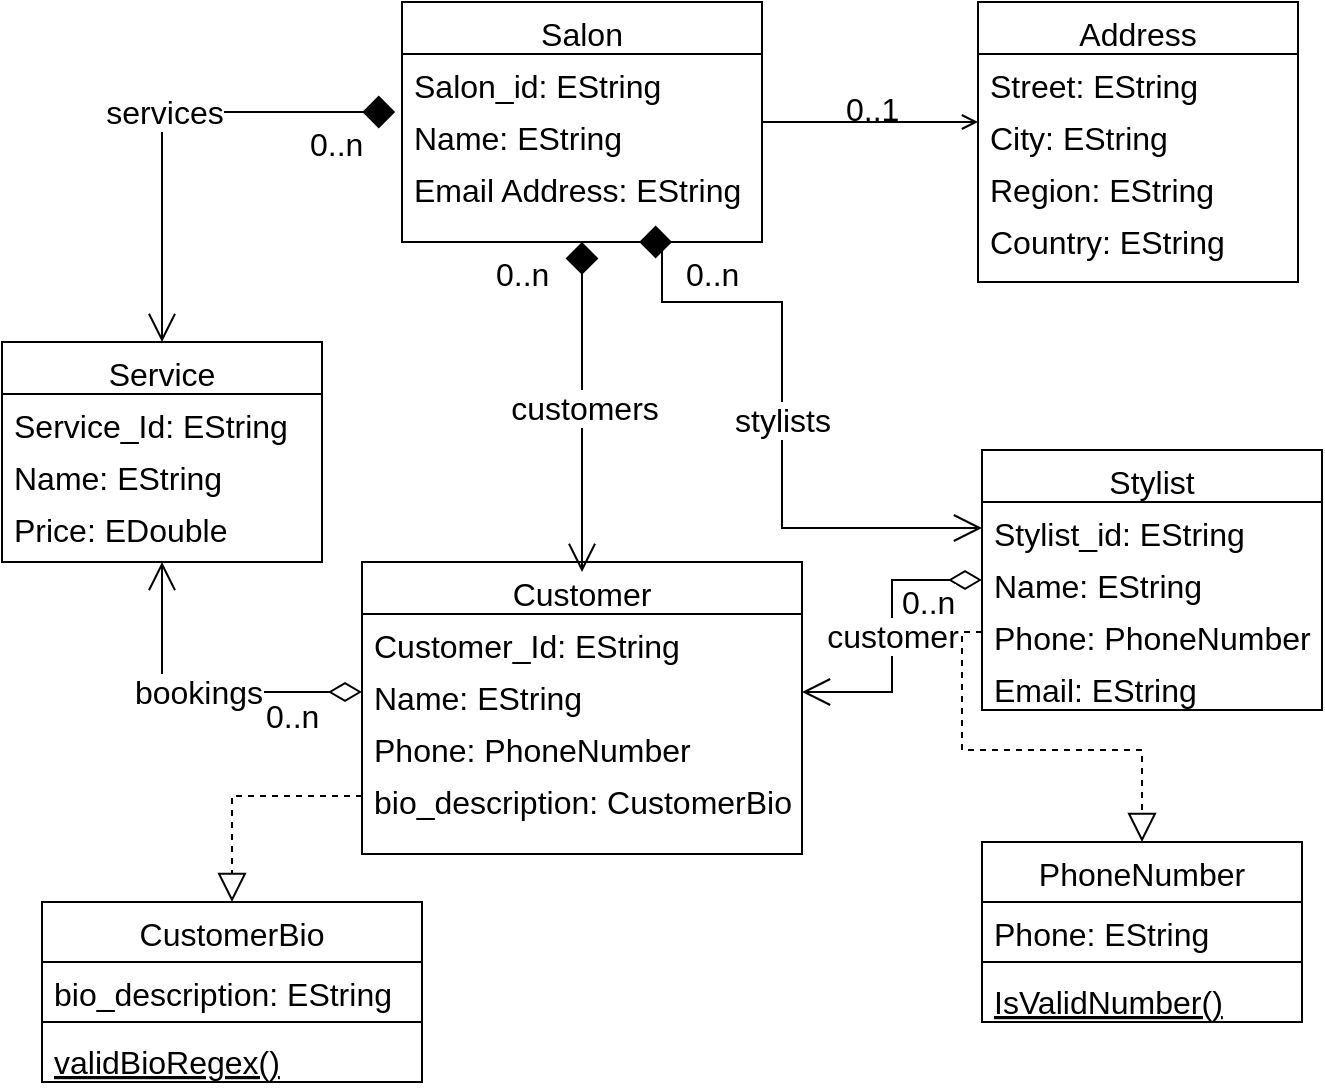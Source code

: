<mxfile version="15.4.0" type="device"><diagram id="C5RBs43oDa-KdzZeNtuy" name="Page-1"><mxGraphModel dx="946" dy="630" grid="1" gridSize="10" guides="1" tooltips="1" connect="1" arrows="1" fold="1" page="1" pageScale="1" pageWidth="413" pageHeight="583" math="0" shadow="0"><root><mxCell id="WIyWlLk6GJQsqaUBKTNV-0"/><mxCell id="WIyWlLk6GJQsqaUBKTNV-1" parent="WIyWlLk6GJQsqaUBKTNV-0"/><mxCell id="zkfFHV4jXpPFQw0GAbJ--0" value="Salon" style="swimlane;fontStyle=0;align=center;verticalAlign=top;childLayout=stackLayout;horizontal=1;startSize=26;horizontalStack=0;resizeParent=1;resizeLast=0;collapsible=1;marginBottom=0;rounded=0;shadow=0;strokeWidth=1;fontSize=16;" parent="WIyWlLk6GJQsqaUBKTNV-1" vertex="1"><mxGeometry x="220" y="120" width="180" height="120" as="geometry"><mxRectangle x="230" y="140" width="160" height="26" as="alternateBounds"/></mxGeometry></mxCell><mxCell id="zkfFHV4jXpPFQw0GAbJ--1" value="Salon_id: EString" style="text;align=left;verticalAlign=top;spacingLeft=4;spacingRight=4;overflow=hidden;rotatable=0;points=[[0,0.5],[1,0.5]];portConstraint=eastwest;fontSize=16;" parent="zkfFHV4jXpPFQw0GAbJ--0" vertex="1"><mxGeometry y="26" width="180" height="26" as="geometry"/></mxCell><mxCell id="zkfFHV4jXpPFQw0GAbJ--2" value="Name: EString" style="text;align=left;verticalAlign=top;spacingLeft=4;spacingRight=4;overflow=hidden;rotatable=0;points=[[0,0.5],[1,0.5]];portConstraint=eastwest;rounded=0;shadow=0;html=0;fontSize=16;" parent="zkfFHV4jXpPFQw0GAbJ--0" vertex="1"><mxGeometry y="52" width="180" height="26" as="geometry"/></mxCell><mxCell id="zkfFHV4jXpPFQw0GAbJ--3" value="Email Address: EString" style="text;align=left;verticalAlign=top;spacingLeft=4;spacingRight=4;overflow=hidden;rotatable=0;points=[[0,0.5],[1,0.5]];portConstraint=eastwest;rounded=0;shadow=0;html=0;fontSize=16;" parent="zkfFHV4jXpPFQw0GAbJ--0" vertex="1"><mxGeometry y="78" width="180" height="26" as="geometry"/></mxCell><mxCell id="zkfFHV4jXpPFQw0GAbJ--6" value="Customer" style="swimlane;fontStyle=0;align=center;verticalAlign=top;childLayout=stackLayout;horizontal=1;startSize=26;horizontalStack=0;resizeParent=1;resizeLast=0;collapsible=1;marginBottom=0;rounded=0;shadow=0;strokeWidth=1;fontSize=16;" parent="WIyWlLk6GJQsqaUBKTNV-1" vertex="1"><mxGeometry x="200" y="400" width="220" height="146" as="geometry"><mxRectangle x="130" y="380" width="160" height="26" as="alternateBounds"/></mxGeometry></mxCell><mxCell id="zkfFHV4jXpPFQw0GAbJ--7" value="Customer_Id: EString" style="text;align=left;verticalAlign=top;spacingLeft=4;spacingRight=4;overflow=hidden;rotatable=0;points=[[0,0.5],[1,0.5]];portConstraint=eastwest;fontSize=16;" parent="zkfFHV4jXpPFQw0GAbJ--6" vertex="1"><mxGeometry y="26" width="220" height="26" as="geometry"/></mxCell><mxCell id="zkfFHV4jXpPFQw0GAbJ--8" value="Name: EString" style="text;align=left;verticalAlign=top;spacingLeft=4;spacingRight=4;overflow=hidden;rotatable=0;points=[[0,0.5],[1,0.5]];portConstraint=eastwest;rounded=0;shadow=0;html=0;fontSize=16;" parent="zkfFHV4jXpPFQw0GAbJ--6" vertex="1"><mxGeometry y="52" width="220" height="26" as="geometry"/></mxCell><mxCell id="zkfFHV4jXpPFQw0GAbJ--11" value="Phone: PhoneNumber" style="text;align=left;verticalAlign=top;spacingLeft=4;spacingRight=4;overflow=hidden;rotatable=0;points=[[0,0.5],[1,0.5]];portConstraint=eastwest;fontSize=16;" parent="zkfFHV4jXpPFQw0GAbJ--6" vertex="1"><mxGeometry y="78" width="220" height="26" as="geometry"/></mxCell><mxCell id="8ovqadVFOVKtWR4_sNka-15" value="bio_description: CustomerBio" style="text;align=left;verticalAlign=top;spacingLeft=4;spacingRight=4;overflow=hidden;rotatable=0;points=[[0,0.5],[1,0.5]];portConstraint=eastwest;fontSize=16;" parent="zkfFHV4jXpPFQw0GAbJ--6" vertex="1"><mxGeometry y="104" width="220" height="26" as="geometry"/></mxCell><mxCell id="zkfFHV4jXpPFQw0GAbJ--13" value="Stylist" style="swimlane;fontStyle=0;align=center;verticalAlign=top;childLayout=stackLayout;horizontal=1;startSize=26;horizontalStack=0;resizeParent=1;resizeLast=0;collapsible=1;marginBottom=0;rounded=0;shadow=0;strokeWidth=1;fontSize=16;" parent="WIyWlLk6GJQsqaUBKTNV-1" vertex="1"><mxGeometry x="510" y="344" width="170" height="130" as="geometry"><mxRectangle x="340" y="380" width="170" height="26" as="alternateBounds"/></mxGeometry></mxCell><mxCell id="zkfFHV4jXpPFQw0GAbJ--14" value="Stylist_id: EString" style="text;align=left;verticalAlign=top;spacingLeft=4;spacingRight=4;overflow=hidden;rotatable=0;points=[[0,0.5],[1,0.5]];portConstraint=eastwest;fontSize=16;" parent="zkfFHV4jXpPFQw0GAbJ--13" vertex="1"><mxGeometry y="26" width="170" height="26" as="geometry"/></mxCell><mxCell id="8ovqadVFOVKtWR4_sNka-0" value="Name: EString" style="text;align=left;verticalAlign=top;spacingLeft=4;spacingRight=4;overflow=hidden;rotatable=0;points=[[0,0.5],[1,0.5]];portConstraint=eastwest;fontSize=16;" parent="zkfFHV4jXpPFQw0GAbJ--13" vertex="1"><mxGeometry y="52" width="170" height="26" as="geometry"/></mxCell><mxCell id="8ovqadVFOVKtWR4_sNka-1" value="Phone: PhoneNumber" style="text;align=left;verticalAlign=top;spacingLeft=4;spacingRight=4;overflow=hidden;rotatable=0;points=[[0,0.5],[1,0.5]];portConstraint=eastwest;fontSize=16;" parent="zkfFHV4jXpPFQw0GAbJ--13" vertex="1"><mxGeometry y="78" width="170" height="26" as="geometry"/></mxCell><mxCell id="8ovqadVFOVKtWR4_sNka-2" value="Email: EString" style="text;align=left;verticalAlign=top;spacingLeft=4;spacingRight=4;overflow=hidden;rotatable=0;points=[[0,0.5],[1,0.5]];portConstraint=eastwest;fontSize=16;" parent="zkfFHV4jXpPFQw0GAbJ--13" vertex="1"><mxGeometry y="104" width="170" height="26" as="geometry"/></mxCell><mxCell id="zkfFHV4jXpPFQw0GAbJ--17" value="Address" style="swimlane;fontStyle=0;align=center;verticalAlign=top;childLayout=stackLayout;horizontal=1;startSize=26;horizontalStack=0;resizeParent=1;resizeLast=0;collapsible=1;marginBottom=0;rounded=0;shadow=0;strokeWidth=1;fontSize=16;" parent="WIyWlLk6GJQsqaUBKTNV-1" vertex="1"><mxGeometry x="508" y="120" width="160" height="140" as="geometry"><mxRectangle x="550" y="140" width="160" height="26" as="alternateBounds"/></mxGeometry></mxCell><mxCell id="zkfFHV4jXpPFQw0GAbJ--18" value="Street: EString" style="text;align=left;verticalAlign=top;spacingLeft=4;spacingRight=4;overflow=hidden;rotatable=0;points=[[0,0.5],[1,0.5]];portConstraint=eastwest;fontSize=16;" parent="zkfFHV4jXpPFQw0GAbJ--17" vertex="1"><mxGeometry y="26" width="160" height="26" as="geometry"/></mxCell><mxCell id="zkfFHV4jXpPFQw0GAbJ--19" value="City: EString" style="text;align=left;verticalAlign=top;spacingLeft=4;spacingRight=4;overflow=hidden;rotatable=0;points=[[0,0.5],[1,0.5]];portConstraint=eastwest;rounded=0;shadow=0;html=0;fontSize=16;" parent="zkfFHV4jXpPFQw0GAbJ--17" vertex="1"><mxGeometry y="52" width="160" height="26" as="geometry"/></mxCell><mxCell id="zkfFHV4jXpPFQw0GAbJ--20" value="Region: EString" style="text;align=left;verticalAlign=top;spacingLeft=4;spacingRight=4;overflow=hidden;rotatable=0;points=[[0,0.5],[1,0.5]];portConstraint=eastwest;rounded=0;shadow=0;html=0;fontSize=16;" parent="zkfFHV4jXpPFQw0GAbJ--17" vertex="1"><mxGeometry y="78" width="160" height="26" as="geometry"/></mxCell><mxCell id="zkfFHV4jXpPFQw0GAbJ--22" value="Country: EString" style="text;align=left;verticalAlign=top;spacingLeft=4;spacingRight=4;overflow=hidden;rotatable=0;points=[[0,0.5],[1,0.5]];portConstraint=eastwest;rounded=0;shadow=0;html=0;fontSize=16;" parent="zkfFHV4jXpPFQw0GAbJ--17" vertex="1"><mxGeometry y="104" width="160" height="26" as="geometry"/></mxCell><mxCell id="zkfFHV4jXpPFQw0GAbJ--26" value="" style="endArrow=open;shadow=0;strokeWidth=1;rounded=0;endFill=1;edgeStyle=elbowEdgeStyle;elbow=vertical;" parent="WIyWlLk6GJQsqaUBKTNV-1" source="zkfFHV4jXpPFQw0GAbJ--0" target="zkfFHV4jXpPFQw0GAbJ--17" edge="1"><mxGeometry x="0.5" y="41" relative="1" as="geometry"><mxPoint x="380" y="192" as="sourcePoint"/><mxPoint x="540" y="192" as="targetPoint"/><mxPoint x="-40" y="32" as="offset"/></mxGeometry></mxCell><mxCell id="zkfFHV4jXpPFQw0GAbJ--27" value="0..1" style="resizable=0;align=left;verticalAlign=bottom;labelBackgroundColor=none;fontSize=16;" parent="zkfFHV4jXpPFQw0GAbJ--26" connectable="0" vertex="1"><mxGeometry x="-1" relative="1" as="geometry"><mxPoint x="40" y="4" as="offset"/></mxGeometry></mxCell><mxCell id="8ovqadVFOVKtWR4_sNka-4" value="PhoneNumber" style="swimlane;fontStyle=0;align=center;verticalAlign=top;childLayout=stackLayout;horizontal=1;startSize=30;horizontalStack=0;resizeParent=1;resizeLast=0;collapsible=1;marginBottom=0;rounded=0;shadow=0;strokeWidth=1;fontSize=16;" parent="WIyWlLk6GJQsqaUBKTNV-1" vertex="1"><mxGeometry x="510" y="540" width="160" height="90" as="geometry"><mxRectangle x="500" y="540" width="160" height="50" as="alternateBounds"/></mxGeometry></mxCell><mxCell id="8ovqadVFOVKtWR4_sNka-5" value="Phone: EString" style="text;align=left;verticalAlign=top;spacingLeft=4;spacingRight=4;overflow=hidden;rotatable=0;points=[[0,0.5],[1,0.5]];portConstraint=eastwest;fontSize=16;" parent="8ovqadVFOVKtWR4_sNka-4" vertex="1"><mxGeometry y="30" width="160" height="26" as="geometry"/></mxCell><mxCell id="8ovqadVFOVKtWR4_sNka-3" value="" style="line;html=1;strokeWidth=1;align=left;verticalAlign=middle;spacingTop=-1;spacingLeft=3;spacingRight=3;rotatable=0;labelPosition=right;points=[];portConstraint=eastwest;" parent="8ovqadVFOVKtWR4_sNka-4" vertex="1"><mxGeometry y="56" width="160" height="8" as="geometry"/></mxCell><mxCell id="8ovqadVFOVKtWR4_sNka-7" value="IsValidNumber()" style="text;align=left;verticalAlign=top;spacingLeft=4;spacingRight=4;overflow=hidden;rotatable=0;points=[[0,0.5],[1,0.5]];portConstraint=eastwest;fontStyle=4;fontSize=16;" parent="8ovqadVFOVKtWR4_sNka-4" vertex="1"><mxGeometry y="64" width="160" height="26" as="geometry"/></mxCell><mxCell id="8ovqadVFOVKtWR4_sNka-11" value="Service" style="swimlane;fontStyle=0;align=center;verticalAlign=top;childLayout=stackLayout;horizontal=1;startSize=26;horizontalStack=0;resizeParent=1;resizeLast=0;collapsible=1;marginBottom=0;rounded=0;shadow=0;strokeWidth=1;fontSize=16;" parent="WIyWlLk6GJQsqaUBKTNV-1" vertex="1"><mxGeometry x="20" y="290" width="160" height="110" as="geometry"><mxRectangle x="130" y="380" width="160" height="26" as="alternateBounds"/></mxGeometry></mxCell><mxCell id="8ovqadVFOVKtWR4_sNka-12" value="Service_Id: EString" style="text;align=left;verticalAlign=top;spacingLeft=4;spacingRight=4;overflow=hidden;rotatable=0;points=[[0,0.5],[1,0.5]];portConstraint=eastwest;fontSize=16;" parent="8ovqadVFOVKtWR4_sNka-11" vertex="1"><mxGeometry y="26" width="160" height="26" as="geometry"/></mxCell><mxCell id="8ovqadVFOVKtWR4_sNka-13" value="Name: EString" style="text;align=left;verticalAlign=top;spacingLeft=4;spacingRight=4;overflow=hidden;rotatable=0;points=[[0,0.5],[1,0.5]];portConstraint=eastwest;rounded=0;shadow=0;html=0;fontSize=16;" parent="8ovqadVFOVKtWR4_sNka-11" vertex="1"><mxGeometry y="52" width="160" height="26" as="geometry"/></mxCell><mxCell id="8ovqadVFOVKtWR4_sNka-14" value="Price: EDouble" style="text;align=left;verticalAlign=top;spacingLeft=4;spacingRight=4;overflow=hidden;rotatable=0;points=[[0,0.5],[1,0.5]];portConstraint=eastwest;fontSize=16;" parent="8ovqadVFOVKtWR4_sNka-11" vertex="1"><mxGeometry y="78" width="160" height="26" as="geometry"/></mxCell><mxCell id="8ovqadVFOVKtWR4_sNka-16" value="CustomerBio" style="swimlane;fontStyle=0;align=center;verticalAlign=top;childLayout=stackLayout;horizontal=1;startSize=30;horizontalStack=0;resizeParent=1;resizeLast=0;collapsible=1;marginBottom=0;rounded=0;shadow=0;strokeWidth=1;fontSize=16;" parent="WIyWlLk6GJQsqaUBKTNV-1" vertex="1"><mxGeometry x="40" y="570" width="190" height="90" as="geometry"><mxRectangle x="500" y="540" width="160" height="50" as="alternateBounds"/></mxGeometry></mxCell><mxCell id="8ovqadVFOVKtWR4_sNka-17" value="bio_description: EString" style="text;align=left;verticalAlign=top;spacingLeft=4;spacingRight=4;overflow=hidden;rotatable=0;points=[[0,0.5],[1,0.5]];portConstraint=eastwest;fontSize=16;" parent="8ovqadVFOVKtWR4_sNka-16" vertex="1"><mxGeometry y="30" width="190" height="26" as="geometry"/></mxCell><mxCell id="8ovqadVFOVKtWR4_sNka-18" value="" style="line;html=1;strokeWidth=1;align=left;verticalAlign=middle;spacingTop=-1;spacingLeft=3;spacingRight=3;rotatable=0;labelPosition=right;points=[];portConstraint=eastwest;" parent="8ovqadVFOVKtWR4_sNka-16" vertex="1"><mxGeometry y="56" width="190" height="8" as="geometry"/></mxCell><mxCell id="8ovqadVFOVKtWR4_sNka-19" value="validBioRegex()" style="text;align=left;verticalAlign=top;spacingLeft=4;spacingRight=4;overflow=hidden;rotatable=0;points=[[0,0.5],[1,0.5]];portConstraint=eastwest;fontStyle=4;fontSize=16;" parent="8ovqadVFOVKtWR4_sNka-16" vertex="1"><mxGeometry y="64" width="190" height="26" as="geometry"/></mxCell><mxCell id="8ovqadVFOVKtWR4_sNka-23" value="&lt;font style=&quot;font-size: 16px&quot;&gt;services&lt;/font&gt;" style="endArrow=open;html=1;endSize=12;startArrow=diamond;startSize=14;startFill=1;edgeStyle=orthogonalEdgeStyle;rounded=0;entryX=0.5;entryY=0;entryDx=0;entryDy=0;exitX=-0.019;exitY=1.115;exitDx=0;exitDy=0;exitPerimeter=0;" parent="WIyWlLk6GJQsqaUBKTNV-1" source="zkfFHV4jXpPFQw0GAbJ--1" target="8ovqadVFOVKtWR4_sNka-11" edge="1"><mxGeometry relative="1" as="geometry"><mxPoint x="60" y="179.5" as="sourcePoint"/><mxPoint x="220" y="179.5" as="targetPoint"/></mxGeometry></mxCell><mxCell id="8ovqadVFOVKtWR4_sNka-24" value="0..n" style="edgeLabel;resizable=0;html=1;align=left;verticalAlign=top;fontSize=16;" parent="8ovqadVFOVKtWR4_sNka-23" connectable="0" vertex="1"><mxGeometry x="-1" relative="1" as="geometry"><mxPoint x="-45" as="offset"/></mxGeometry></mxCell><mxCell id="8ovqadVFOVKtWR4_sNka-27" value="&lt;font style=&quot;font-size: 16px&quot;&gt;customers&lt;/font&gt;" style="endArrow=open;html=1;endSize=12;startArrow=diamond;startSize=14;startFill=1;edgeStyle=orthogonalEdgeStyle;rounded=0;entryX=0.5;entryY=0;entryDx=0;entryDy=0;exitX=0.5;exitY=1;exitDx=0;exitDy=0;" parent="WIyWlLk6GJQsqaUBKTNV-1" source="zkfFHV4jXpPFQw0GAbJ--0" edge="1"><mxGeometry relative="1" as="geometry"><mxPoint x="426.96" y="290" as="sourcePoint"/><mxPoint x="310" y="405.01" as="targetPoint"/></mxGeometry></mxCell><mxCell id="8ovqadVFOVKtWR4_sNka-28" value="0..n" style="edgeLabel;resizable=0;html=1;align=left;verticalAlign=top;fontSize=16;" parent="8ovqadVFOVKtWR4_sNka-27" connectable="0" vertex="1"><mxGeometry x="-1" relative="1" as="geometry"><mxPoint x="-45" as="offset"/></mxGeometry></mxCell><mxCell id="8ovqadVFOVKtWR4_sNka-29" value="" style="endArrow=block;dashed=1;endFill=0;endSize=12;html=1;rounded=0;edgeStyle=orthogonalEdgeStyle;entryX=0.5;entryY=0;entryDx=0;entryDy=0;exitX=0;exitY=0.5;exitDx=0;exitDy=0;" parent="WIyWlLk6GJQsqaUBKTNV-1" source="8ovqadVFOVKtWR4_sNka-15" target="8ovqadVFOVKtWR4_sNka-16" edge="1"><mxGeometry width="160" relative="1" as="geometry"><mxPoint y="474" as="sourcePoint"/><mxPoint x="160" y="474" as="targetPoint"/></mxGeometry></mxCell><mxCell id="8ovqadVFOVKtWR4_sNka-30" value="&lt;font style=&quot;font-size: 16px&quot;&gt;bookings&lt;/font&gt;" style="endArrow=open;html=1;endSize=12;startArrow=diamondThin;startSize=14;startFill=0;edgeStyle=orthogonalEdgeStyle;rounded=0;entryX=0.5;entryY=1;entryDx=0;entryDy=0;exitX=0;exitY=0.5;exitDx=0;exitDy=0;" parent="WIyWlLk6GJQsqaUBKTNV-1" source="zkfFHV4jXpPFQw0GAbJ--8" target="8ovqadVFOVKtWR4_sNka-11" edge="1"><mxGeometry relative="1" as="geometry"><mxPoint x="10" y="474" as="sourcePoint"/><mxPoint x="170" y="474" as="targetPoint"/></mxGeometry></mxCell><mxCell id="8ovqadVFOVKtWR4_sNka-31" value="&lt;font style=&quot;font-size: 16px&quot;&gt;0..n&lt;/font&gt;" style="edgeLabel;resizable=0;html=1;align=left;verticalAlign=top;" parent="8ovqadVFOVKtWR4_sNka-30" connectable="0" vertex="1"><mxGeometry x="-1" relative="1" as="geometry"><mxPoint x="-50" y="-4" as="offset"/></mxGeometry></mxCell><mxCell id="8ovqadVFOVKtWR4_sNka-33" value="" style="endArrow=block;dashed=1;endFill=0;endSize=12;html=1;rounded=0;edgeStyle=orthogonalEdgeStyle;exitX=0;exitY=0.5;exitDx=0;exitDy=0;" parent="WIyWlLk6GJQsqaUBKTNV-1" source="8ovqadVFOVKtWR4_sNka-1" target="8ovqadVFOVKtWR4_sNka-4" edge="1"><mxGeometry width="160" relative="1" as="geometry"><mxPoint x="430" y="640" as="sourcePoint"/><mxPoint x="320" y="693" as="targetPoint"/></mxGeometry></mxCell><mxCell id="8ovqadVFOVKtWR4_sNka-34" value="&lt;font style=&quot;font-size: 16px&quot;&gt;stylists&lt;/font&gt;" style="endArrow=open;html=1;endSize=12;startArrow=diamond;startSize=14;startFill=1;edgeStyle=orthogonalEdgeStyle;rounded=0;entryX=0;entryY=0.5;entryDx=0;entryDy=0;exitX=0.75;exitY=1;exitDx=0;exitDy=0;" parent="WIyWlLk6GJQsqaUBKTNV-1" source="zkfFHV4jXpPFQw0GAbJ--0" target="zkfFHV4jXpPFQw0GAbJ--14" edge="1"><mxGeometry relative="1" as="geometry"><mxPoint x="400" y="260" as="sourcePoint"/><mxPoint x="410" y="425.01" as="targetPoint"/><Array as="points"><mxPoint x="350" y="240"/><mxPoint x="350" y="270"/><mxPoint x="410" y="270"/><mxPoint x="410" y="383"/></Array></mxGeometry></mxCell><mxCell id="8ovqadVFOVKtWR4_sNka-35" value="0..n" style="edgeLabel;resizable=0;html=1;align=left;verticalAlign=top;fontSize=16;" parent="8ovqadVFOVKtWR4_sNka-34" connectable="0" vertex="1"><mxGeometry x="-1" relative="1" as="geometry"><mxPoint x="5" as="offset"/></mxGeometry></mxCell><mxCell id="8ovqadVFOVKtWR4_sNka-36" value="&lt;font style=&quot;font-size: 16px&quot;&gt;customer&lt;/font&gt;" style="endArrow=open;html=1;endSize=12;startArrow=diamondThin;startSize=14;startFill=0;edgeStyle=orthogonalEdgeStyle;rounded=0;entryX=1;entryY=0.5;entryDx=0;entryDy=0;exitX=0;exitY=0.5;exitDx=0;exitDy=0;" parent="WIyWlLk6GJQsqaUBKTNV-1" source="8ovqadVFOVKtWR4_sNka-0" target="zkfFHV4jXpPFQw0GAbJ--8" edge="1"><mxGeometry relative="1" as="geometry"><mxPoint x="410" y="420" as="sourcePoint"/><mxPoint x="540" y="420" as="targetPoint"/></mxGeometry></mxCell><mxCell id="8ovqadVFOVKtWR4_sNka-37" value="&lt;font style=&quot;font-size: 16px&quot;&gt;0..n&lt;/font&gt;" style="edgeLabel;resizable=0;html=1;align=left;verticalAlign=top;" parent="8ovqadVFOVKtWR4_sNka-36" connectable="0" vertex="1"><mxGeometry x="-1" relative="1" as="geometry"><mxPoint x="-42" y="-5" as="offset"/></mxGeometry></mxCell></root></mxGraphModel></diagram></mxfile>